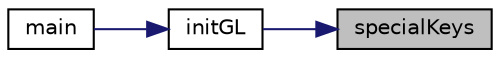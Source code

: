 digraph "specialKeys"
{
 // INTERACTIVE_SVG=YES
 // LATEX_PDF_SIZE
  edge [fontname="Helvetica",fontsize="10",labelfontname="Helvetica",labelfontsize="10"];
  node [fontname="Helvetica",fontsize="10",shape=record];
  rankdir="RL";
  Node1 [label="specialKeys",height=0.2,width=0.4,color="black", fillcolor="grey75", style="filled", fontcolor="black",tooltip="specialKeys with keyboar"];
  Node1 -> Node2 [dir="back",color="midnightblue",fontsize="10",style="solid",fontname="Helvetica"];
  Node2 [label="initGL",height=0.2,width=0.4,color="black", fillcolor="white", style="filled",URL="$gol_8cpp.html#aeb68a9f2b1445ecae15d06733fc0741c",tooltip="binding rendered_texture to image in opencl , for the display"];
  Node2 -> Node3 [dir="back",color="midnightblue",fontsize="10",style="solid",fontname="Helvetica"];
  Node3 [label="main",height=0.2,width=0.4,color="black", fillcolor="white", style="filled",URL="$gol_8cpp.html#a0ddf1224851353fc92bfbff6f499fa97",tooltip=" "];
}
